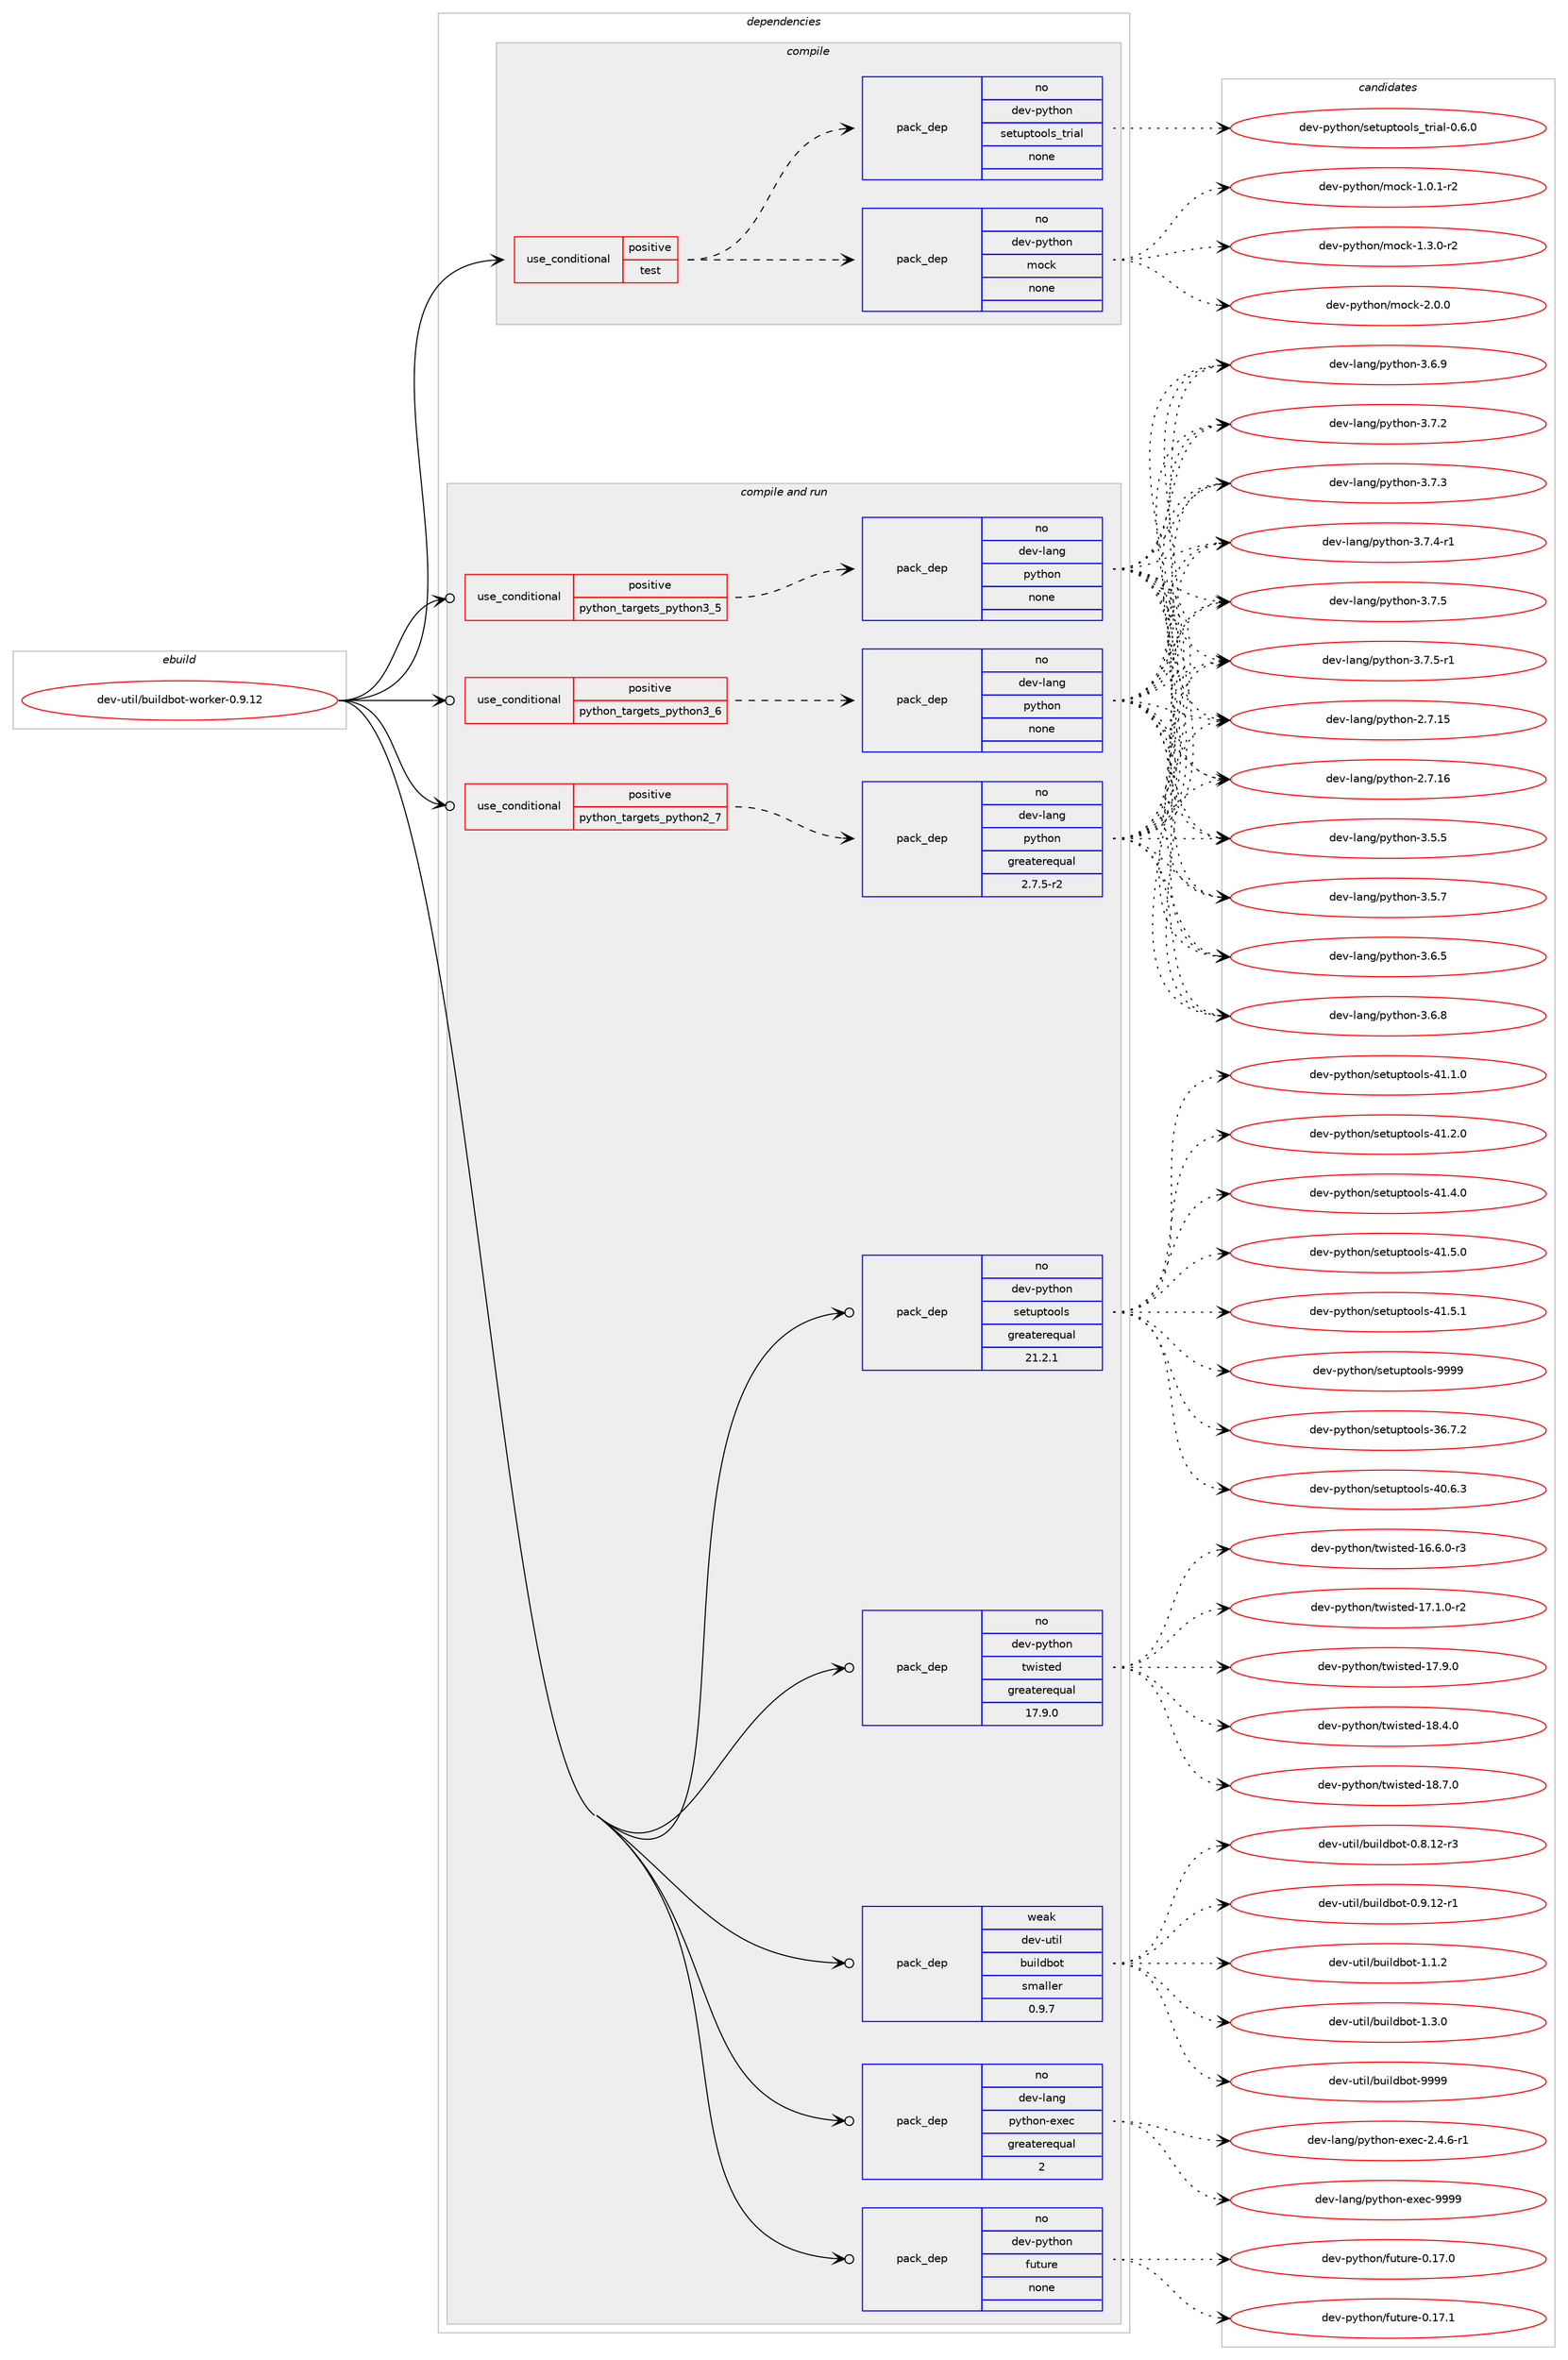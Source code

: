 digraph prolog {

# *************
# Graph options
# *************

newrank=true;
concentrate=true;
compound=true;
graph [rankdir=LR,fontname=Helvetica,fontsize=10,ranksep=1.5];#, ranksep=2.5, nodesep=0.2];
edge  [arrowhead=vee];
node  [fontname=Helvetica,fontsize=10];

# **********
# The ebuild
# **********

subgraph cluster_leftcol {
color=gray;
rank=same;
label=<<i>ebuild</i>>;
id [label="dev-util/buildbot-worker-0.9.12", color=red, width=4, href="../dev-util/buildbot-worker-0.9.12.svg"];
}

# ****************
# The dependencies
# ****************

subgraph cluster_midcol {
color=gray;
label=<<i>dependencies</i>>;
subgraph cluster_compile {
fillcolor="#eeeeee";
style=filled;
label=<<i>compile</i>>;
subgraph cond181967 {
dependency726247 [label=<<TABLE BORDER="0" CELLBORDER="1" CELLSPACING="0" CELLPADDING="4"><TR><TD ROWSPAN="3" CELLPADDING="10">use_conditional</TD></TR><TR><TD>positive</TD></TR><TR><TD>test</TD></TR></TABLE>>, shape=none, color=red];
subgraph pack532174 {
dependency726248 [label=<<TABLE BORDER="0" CELLBORDER="1" CELLSPACING="0" CELLPADDING="4" WIDTH="220"><TR><TD ROWSPAN="6" CELLPADDING="30">pack_dep</TD></TR><TR><TD WIDTH="110">no</TD></TR><TR><TD>dev-python</TD></TR><TR><TD>mock</TD></TR><TR><TD>none</TD></TR><TR><TD></TD></TR></TABLE>>, shape=none, color=blue];
}
dependency726247:e -> dependency726248:w [weight=20,style="dashed",arrowhead="vee"];
subgraph pack532175 {
dependency726249 [label=<<TABLE BORDER="0" CELLBORDER="1" CELLSPACING="0" CELLPADDING="4" WIDTH="220"><TR><TD ROWSPAN="6" CELLPADDING="30">pack_dep</TD></TR><TR><TD WIDTH="110">no</TD></TR><TR><TD>dev-python</TD></TR><TR><TD>setuptools_trial</TD></TR><TR><TD>none</TD></TR><TR><TD></TD></TR></TABLE>>, shape=none, color=blue];
}
dependency726247:e -> dependency726249:w [weight=20,style="dashed",arrowhead="vee"];
}
id:e -> dependency726247:w [weight=20,style="solid",arrowhead="vee"];
}
subgraph cluster_compileandrun {
fillcolor="#eeeeee";
style=filled;
label=<<i>compile and run</i>>;
subgraph cond181968 {
dependency726250 [label=<<TABLE BORDER="0" CELLBORDER="1" CELLSPACING="0" CELLPADDING="4"><TR><TD ROWSPAN="3" CELLPADDING="10">use_conditional</TD></TR><TR><TD>positive</TD></TR><TR><TD>python_targets_python2_7</TD></TR></TABLE>>, shape=none, color=red];
subgraph pack532176 {
dependency726251 [label=<<TABLE BORDER="0" CELLBORDER="1" CELLSPACING="0" CELLPADDING="4" WIDTH="220"><TR><TD ROWSPAN="6" CELLPADDING="30">pack_dep</TD></TR><TR><TD WIDTH="110">no</TD></TR><TR><TD>dev-lang</TD></TR><TR><TD>python</TD></TR><TR><TD>greaterequal</TD></TR><TR><TD>2.7.5-r2</TD></TR></TABLE>>, shape=none, color=blue];
}
dependency726250:e -> dependency726251:w [weight=20,style="dashed",arrowhead="vee"];
}
id:e -> dependency726250:w [weight=20,style="solid",arrowhead="odotvee"];
subgraph cond181969 {
dependency726252 [label=<<TABLE BORDER="0" CELLBORDER="1" CELLSPACING="0" CELLPADDING="4"><TR><TD ROWSPAN="3" CELLPADDING="10">use_conditional</TD></TR><TR><TD>positive</TD></TR><TR><TD>python_targets_python3_5</TD></TR></TABLE>>, shape=none, color=red];
subgraph pack532177 {
dependency726253 [label=<<TABLE BORDER="0" CELLBORDER="1" CELLSPACING="0" CELLPADDING="4" WIDTH="220"><TR><TD ROWSPAN="6" CELLPADDING="30">pack_dep</TD></TR><TR><TD WIDTH="110">no</TD></TR><TR><TD>dev-lang</TD></TR><TR><TD>python</TD></TR><TR><TD>none</TD></TR><TR><TD></TD></TR></TABLE>>, shape=none, color=blue];
}
dependency726252:e -> dependency726253:w [weight=20,style="dashed",arrowhead="vee"];
}
id:e -> dependency726252:w [weight=20,style="solid",arrowhead="odotvee"];
subgraph cond181970 {
dependency726254 [label=<<TABLE BORDER="0" CELLBORDER="1" CELLSPACING="0" CELLPADDING="4"><TR><TD ROWSPAN="3" CELLPADDING="10">use_conditional</TD></TR><TR><TD>positive</TD></TR><TR><TD>python_targets_python3_6</TD></TR></TABLE>>, shape=none, color=red];
subgraph pack532178 {
dependency726255 [label=<<TABLE BORDER="0" CELLBORDER="1" CELLSPACING="0" CELLPADDING="4" WIDTH="220"><TR><TD ROWSPAN="6" CELLPADDING="30">pack_dep</TD></TR><TR><TD WIDTH="110">no</TD></TR><TR><TD>dev-lang</TD></TR><TR><TD>python</TD></TR><TR><TD>none</TD></TR><TR><TD></TD></TR></TABLE>>, shape=none, color=blue];
}
dependency726254:e -> dependency726255:w [weight=20,style="dashed",arrowhead="vee"];
}
id:e -> dependency726254:w [weight=20,style="solid",arrowhead="odotvee"];
subgraph pack532179 {
dependency726256 [label=<<TABLE BORDER="0" CELLBORDER="1" CELLSPACING="0" CELLPADDING="4" WIDTH="220"><TR><TD ROWSPAN="6" CELLPADDING="30">pack_dep</TD></TR><TR><TD WIDTH="110">no</TD></TR><TR><TD>dev-lang</TD></TR><TR><TD>python-exec</TD></TR><TR><TD>greaterequal</TD></TR><TR><TD>2</TD></TR></TABLE>>, shape=none, color=blue];
}
id:e -> dependency726256:w [weight=20,style="solid",arrowhead="odotvee"];
subgraph pack532180 {
dependency726257 [label=<<TABLE BORDER="0" CELLBORDER="1" CELLSPACING="0" CELLPADDING="4" WIDTH="220"><TR><TD ROWSPAN="6" CELLPADDING="30">pack_dep</TD></TR><TR><TD WIDTH="110">no</TD></TR><TR><TD>dev-python</TD></TR><TR><TD>future</TD></TR><TR><TD>none</TD></TR><TR><TD></TD></TR></TABLE>>, shape=none, color=blue];
}
id:e -> dependency726257:w [weight=20,style="solid",arrowhead="odotvee"];
subgraph pack532181 {
dependency726258 [label=<<TABLE BORDER="0" CELLBORDER="1" CELLSPACING="0" CELLPADDING="4" WIDTH="220"><TR><TD ROWSPAN="6" CELLPADDING="30">pack_dep</TD></TR><TR><TD WIDTH="110">no</TD></TR><TR><TD>dev-python</TD></TR><TR><TD>setuptools</TD></TR><TR><TD>greaterequal</TD></TR><TR><TD>21.2.1</TD></TR></TABLE>>, shape=none, color=blue];
}
id:e -> dependency726258:w [weight=20,style="solid",arrowhead="odotvee"];
subgraph pack532182 {
dependency726259 [label=<<TABLE BORDER="0" CELLBORDER="1" CELLSPACING="0" CELLPADDING="4" WIDTH="220"><TR><TD ROWSPAN="6" CELLPADDING="30">pack_dep</TD></TR><TR><TD WIDTH="110">no</TD></TR><TR><TD>dev-python</TD></TR><TR><TD>twisted</TD></TR><TR><TD>greaterequal</TD></TR><TR><TD>17.9.0</TD></TR></TABLE>>, shape=none, color=blue];
}
id:e -> dependency726259:w [weight=20,style="solid",arrowhead="odotvee"];
subgraph pack532183 {
dependency726260 [label=<<TABLE BORDER="0" CELLBORDER="1" CELLSPACING="0" CELLPADDING="4" WIDTH="220"><TR><TD ROWSPAN="6" CELLPADDING="30">pack_dep</TD></TR><TR><TD WIDTH="110">weak</TD></TR><TR><TD>dev-util</TD></TR><TR><TD>buildbot</TD></TR><TR><TD>smaller</TD></TR><TR><TD>0.9.7</TD></TR></TABLE>>, shape=none, color=blue];
}
id:e -> dependency726260:w [weight=20,style="solid",arrowhead="odotvee"];
}
subgraph cluster_run {
fillcolor="#eeeeee";
style=filled;
label=<<i>run</i>>;
}
}

# **************
# The candidates
# **************

subgraph cluster_choices {
rank=same;
color=gray;
label=<<i>candidates</i>>;

subgraph choice532174 {
color=black;
nodesep=1;
choice1001011184511212111610411111047109111991074549464846494511450 [label="dev-python/mock-1.0.1-r2", color=red, width=4,href="../dev-python/mock-1.0.1-r2.svg"];
choice1001011184511212111610411111047109111991074549465146484511450 [label="dev-python/mock-1.3.0-r2", color=red, width=4,href="../dev-python/mock-1.3.0-r2.svg"];
choice100101118451121211161041111104710911199107455046484648 [label="dev-python/mock-2.0.0", color=red, width=4,href="../dev-python/mock-2.0.0.svg"];
dependency726248:e -> choice1001011184511212111610411111047109111991074549464846494511450:w [style=dotted,weight="100"];
dependency726248:e -> choice1001011184511212111610411111047109111991074549465146484511450:w [style=dotted,weight="100"];
dependency726248:e -> choice100101118451121211161041111104710911199107455046484648:w [style=dotted,weight="100"];
}
subgraph choice532175 {
color=black;
nodesep=1;
choice10010111845112121116104111110471151011161171121161111111081159511611410597108454846544648 [label="dev-python/setuptools_trial-0.6.0", color=red, width=4,href="../dev-python/setuptools_trial-0.6.0.svg"];
dependency726249:e -> choice10010111845112121116104111110471151011161171121161111111081159511611410597108454846544648:w [style=dotted,weight="100"];
}
subgraph choice532176 {
color=black;
nodesep=1;
choice10010111845108971101034711212111610411111045504655464953 [label="dev-lang/python-2.7.15", color=red, width=4,href="../dev-lang/python-2.7.15.svg"];
choice10010111845108971101034711212111610411111045504655464954 [label="dev-lang/python-2.7.16", color=red, width=4,href="../dev-lang/python-2.7.16.svg"];
choice100101118451089711010347112121116104111110455146534653 [label="dev-lang/python-3.5.5", color=red, width=4,href="../dev-lang/python-3.5.5.svg"];
choice100101118451089711010347112121116104111110455146534655 [label="dev-lang/python-3.5.7", color=red, width=4,href="../dev-lang/python-3.5.7.svg"];
choice100101118451089711010347112121116104111110455146544653 [label="dev-lang/python-3.6.5", color=red, width=4,href="../dev-lang/python-3.6.5.svg"];
choice100101118451089711010347112121116104111110455146544656 [label="dev-lang/python-3.6.8", color=red, width=4,href="../dev-lang/python-3.6.8.svg"];
choice100101118451089711010347112121116104111110455146544657 [label="dev-lang/python-3.6.9", color=red, width=4,href="../dev-lang/python-3.6.9.svg"];
choice100101118451089711010347112121116104111110455146554650 [label="dev-lang/python-3.7.2", color=red, width=4,href="../dev-lang/python-3.7.2.svg"];
choice100101118451089711010347112121116104111110455146554651 [label="dev-lang/python-3.7.3", color=red, width=4,href="../dev-lang/python-3.7.3.svg"];
choice1001011184510897110103471121211161041111104551465546524511449 [label="dev-lang/python-3.7.4-r1", color=red, width=4,href="../dev-lang/python-3.7.4-r1.svg"];
choice100101118451089711010347112121116104111110455146554653 [label="dev-lang/python-3.7.5", color=red, width=4,href="../dev-lang/python-3.7.5.svg"];
choice1001011184510897110103471121211161041111104551465546534511449 [label="dev-lang/python-3.7.5-r1", color=red, width=4,href="../dev-lang/python-3.7.5-r1.svg"];
dependency726251:e -> choice10010111845108971101034711212111610411111045504655464953:w [style=dotted,weight="100"];
dependency726251:e -> choice10010111845108971101034711212111610411111045504655464954:w [style=dotted,weight="100"];
dependency726251:e -> choice100101118451089711010347112121116104111110455146534653:w [style=dotted,weight="100"];
dependency726251:e -> choice100101118451089711010347112121116104111110455146534655:w [style=dotted,weight="100"];
dependency726251:e -> choice100101118451089711010347112121116104111110455146544653:w [style=dotted,weight="100"];
dependency726251:e -> choice100101118451089711010347112121116104111110455146544656:w [style=dotted,weight="100"];
dependency726251:e -> choice100101118451089711010347112121116104111110455146544657:w [style=dotted,weight="100"];
dependency726251:e -> choice100101118451089711010347112121116104111110455146554650:w [style=dotted,weight="100"];
dependency726251:e -> choice100101118451089711010347112121116104111110455146554651:w [style=dotted,weight="100"];
dependency726251:e -> choice1001011184510897110103471121211161041111104551465546524511449:w [style=dotted,weight="100"];
dependency726251:e -> choice100101118451089711010347112121116104111110455146554653:w [style=dotted,weight="100"];
dependency726251:e -> choice1001011184510897110103471121211161041111104551465546534511449:w [style=dotted,weight="100"];
}
subgraph choice532177 {
color=black;
nodesep=1;
choice10010111845108971101034711212111610411111045504655464953 [label="dev-lang/python-2.7.15", color=red, width=4,href="../dev-lang/python-2.7.15.svg"];
choice10010111845108971101034711212111610411111045504655464954 [label="dev-lang/python-2.7.16", color=red, width=4,href="../dev-lang/python-2.7.16.svg"];
choice100101118451089711010347112121116104111110455146534653 [label="dev-lang/python-3.5.5", color=red, width=4,href="../dev-lang/python-3.5.5.svg"];
choice100101118451089711010347112121116104111110455146534655 [label="dev-lang/python-3.5.7", color=red, width=4,href="../dev-lang/python-3.5.7.svg"];
choice100101118451089711010347112121116104111110455146544653 [label="dev-lang/python-3.6.5", color=red, width=4,href="../dev-lang/python-3.6.5.svg"];
choice100101118451089711010347112121116104111110455146544656 [label="dev-lang/python-3.6.8", color=red, width=4,href="../dev-lang/python-3.6.8.svg"];
choice100101118451089711010347112121116104111110455146544657 [label="dev-lang/python-3.6.9", color=red, width=4,href="../dev-lang/python-3.6.9.svg"];
choice100101118451089711010347112121116104111110455146554650 [label="dev-lang/python-3.7.2", color=red, width=4,href="../dev-lang/python-3.7.2.svg"];
choice100101118451089711010347112121116104111110455146554651 [label="dev-lang/python-3.7.3", color=red, width=4,href="../dev-lang/python-3.7.3.svg"];
choice1001011184510897110103471121211161041111104551465546524511449 [label="dev-lang/python-3.7.4-r1", color=red, width=4,href="../dev-lang/python-3.7.4-r1.svg"];
choice100101118451089711010347112121116104111110455146554653 [label="dev-lang/python-3.7.5", color=red, width=4,href="../dev-lang/python-3.7.5.svg"];
choice1001011184510897110103471121211161041111104551465546534511449 [label="dev-lang/python-3.7.5-r1", color=red, width=4,href="../dev-lang/python-3.7.5-r1.svg"];
dependency726253:e -> choice10010111845108971101034711212111610411111045504655464953:w [style=dotted,weight="100"];
dependency726253:e -> choice10010111845108971101034711212111610411111045504655464954:w [style=dotted,weight="100"];
dependency726253:e -> choice100101118451089711010347112121116104111110455146534653:w [style=dotted,weight="100"];
dependency726253:e -> choice100101118451089711010347112121116104111110455146534655:w [style=dotted,weight="100"];
dependency726253:e -> choice100101118451089711010347112121116104111110455146544653:w [style=dotted,weight="100"];
dependency726253:e -> choice100101118451089711010347112121116104111110455146544656:w [style=dotted,weight="100"];
dependency726253:e -> choice100101118451089711010347112121116104111110455146544657:w [style=dotted,weight="100"];
dependency726253:e -> choice100101118451089711010347112121116104111110455146554650:w [style=dotted,weight="100"];
dependency726253:e -> choice100101118451089711010347112121116104111110455146554651:w [style=dotted,weight="100"];
dependency726253:e -> choice1001011184510897110103471121211161041111104551465546524511449:w [style=dotted,weight="100"];
dependency726253:e -> choice100101118451089711010347112121116104111110455146554653:w [style=dotted,weight="100"];
dependency726253:e -> choice1001011184510897110103471121211161041111104551465546534511449:w [style=dotted,weight="100"];
}
subgraph choice532178 {
color=black;
nodesep=1;
choice10010111845108971101034711212111610411111045504655464953 [label="dev-lang/python-2.7.15", color=red, width=4,href="../dev-lang/python-2.7.15.svg"];
choice10010111845108971101034711212111610411111045504655464954 [label="dev-lang/python-2.7.16", color=red, width=4,href="../dev-lang/python-2.7.16.svg"];
choice100101118451089711010347112121116104111110455146534653 [label="dev-lang/python-3.5.5", color=red, width=4,href="../dev-lang/python-3.5.5.svg"];
choice100101118451089711010347112121116104111110455146534655 [label="dev-lang/python-3.5.7", color=red, width=4,href="../dev-lang/python-3.5.7.svg"];
choice100101118451089711010347112121116104111110455146544653 [label="dev-lang/python-3.6.5", color=red, width=4,href="../dev-lang/python-3.6.5.svg"];
choice100101118451089711010347112121116104111110455146544656 [label="dev-lang/python-3.6.8", color=red, width=4,href="../dev-lang/python-3.6.8.svg"];
choice100101118451089711010347112121116104111110455146544657 [label="dev-lang/python-3.6.9", color=red, width=4,href="../dev-lang/python-3.6.9.svg"];
choice100101118451089711010347112121116104111110455146554650 [label="dev-lang/python-3.7.2", color=red, width=4,href="../dev-lang/python-3.7.2.svg"];
choice100101118451089711010347112121116104111110455146554651 [label="dev-lang/python-3.7.3", color=red, width=4,href="../dev-lang/python-3.7.3.svg"];
choice1001011184510897110103471121211161041111104551465546524511449 [label="dev-lang/python-3.7.4-r1", color=red, width=4,href="../dev-lang/python-3.7.4-r1.svg"];
choice100101118451089711010347112121116104111110455146554653 [label="dev-lang/python-3.7.5", color=red, width=4,href="../dev-lang/python-3.7.5.svg"];
choice1001011184510897110103471121211161041111104551465546534511449 [label="dev-lang/python-3.7.5-r1", color=red, width=4,href="../dev-lang/python-3.7.5-r1.svg"];
dependency726255:e -> choice10010111845108971101034711212111610411111045504655464953:w [style=dotted,weight="100"];
dependency726255:e -> choice10010111845108971101034711212111610411111045504655464954:w [style=dotted,weight="100"];
dependency726255:e -> choice100101118451089711010347112121116104111110455146534653:w [style=dotted,weight="100"];
dependency726255:e -> choice100101118451089711010347112121116104111110455146534655:w [style=dotted,weight="100"];
dependency726255:e -> choice100101118451089711010347112121116104111110455146544653:w [style=dotted,weight="100"];
dependency726255:e -> choice100101118451089711010347112121116104111110455146544656:w [style=dotted,weight="100"];
dependency726255:e -> choice100101118451089711010347112121116104111110455146544657:w [style=dotted,weight="100"];
dependency726255:e -> choice100101118451089711010347112121116104111110455146554650:w [style=dotted,weight="100"];
dependency726255:e -> choice100101118451089711010347112121116104111110455146554651:w [style=dotted,weight="100"];
dependency726255:e -> choice1001011184510897110103471121211161041111104551465546524511449:w [style=dotted,weight="100"];
dependency726255:e -> choice100101118451089711010347112121116104111110455146554653:w [style=dotted,weight="100"];
dependency726255:e -> choice1001011184510897110103471121211161041111104551465546534511449:w [style=dotted,weight="100"];
}
subgraph choice532179 {
color=black;
nodesep=1;
choice10010111845108971101034711212111610411111045101120101994550465246544511449 [label="dev-lang/python-exec-2.4.6-r1", color=red, width=4,href="../dev-lang/python-exec-2.4.6-r1.svg"];
choice10010111845108971101034711212111610411111045101120101994557575757 [label="dev-lang/python-exec-9999", color=red, width=4,href="../dev-lang/python-exec-9999.svg"];
dependency726256:e -> choice10010111845108971101034711212111610411111045101120101994550465246544511449:w [style=dotted,weight="100"];
dependency726256:e -> choice10010111845108971101034711212111610411111045101120101994557575757:w [style=dotted,weight="100"];
}
subgraph choice532180 {
color=black;
nodesep=1;
choice100101118451121211161041111104710211711611711410145484649554648 [label="dev-python/future-0.17.0", color=red, width=4,href="../dev-python/future-0.17.0.svg"];
choice100101118451121211161041111104710211711611711410145484649554649 [label="dev-python/future-0.17.1", color=red, width=4,href="../dev-python/future-0.17.1.svg"];
dependency726257:e -> choice100101118451121211161041111104710211711611711410145484649554648:w [style=dotted,weight="100"];
dependency726257:e -> choice100101118451121211161041111104710211711611711410145484649554649:w [style=dotted,weight="100"];
}
subgraph choice532181 {
color=black;
nodesep=1;
choice100101118451121211161041111104711510111611711211611111110811545515446554650 [label="dev-python/setuptools-36.7.2", color=red, width=4,href="../dev-python/setuptools-36.7.2.svg"];
choice100101118451121211161041111104711510111611711211611111110811545524846544651 [label="dev-python/setuptools-40.6.3", color=red, width=4,href="../dev-python/setuptools-40.6.3.svg"];
choice100101118451121211161041111104711510111611711211611111110811545524946494648 [label="dev-python/setuptools-41.1.0", color=red, width=4,href="../dev-python/setuptools-41.1.0.svg"];
choice100101118451121211161041111104711510111611711211611111110811545524946504648 [label="dev-python/setuptools-41.2.0", color=red, width=4,href="../dev-python/setuptools-41.2.0.svg"];
choice100101118451121211161041111104711510111611711211611111110811545524946524648 [label="dev-python/setuptools-41.4.0", color=red, width=4,href="../dev-python/setuptools-41.4.0.svg"];
choice100101118451121211161041111104711510111611711211611111110811545524946534648 [label="dev-python/setuptools-41.5.0", color=red, width=4,href="../dev-python/setuptools-41.5.0.svg"];
choice100101118451121211161041111104711510111611711211611111110811545524946534649 [label="dev-python/setuptools-41.5.1", color=red, width=4,href="../dev-python/setuptools-41.5.1.svg"];
choice10010111845112121116104111110471151011161171121161111111081154557575757 [label="dev-python/setuptools-9999", color=red, width=4,href="../dev-python/setuptools-9999.svg"];
dependency726258:e -> choice100101118451121211161041111104711510111611711211611111110811545515446554650:w [style=dotted,weight="100"];
dependency726258:e -> choice100101118451121211161041111104711510111611711211611111110811545524846544651:w [style=dotted,weight="100"];
dependency726258:e -> choice100101118451121211161041111104711510111611711211611111110811545524946494648:w [style=dotted,weight="100"];
dependency726258:e -> choice100101118451121211161041111104711510111611711211611111110811545524946504648:w [style=dotted,weight="100"];
dependency726258:e -> choice100101118451121211161041111104711510111611711211611111110811545524946524648:w [style=dotted,weight="100"];
dependency726258:e -> choice100101118451121211161041111104711510111611711211611111110811545524946534648:w [style=dotted,weight="100"];
dependency726258:e -> choice100101118451121211161041111104711510111611711211611111110811545524946534649:w [style=dotted,weight="100"];
dependency726258:e -> choice10010111845112121116104111110471151011161171121161111111081154557575757:w [style=dotted,weight="100"];
}
subgraph choice532182 {
color=black;
nodesep=1;
choice1001011184511212111610411111047116119105115116101100454954465446484511451 [label="dev-python/twisted-16.6.0-r3", color=red, width=4,href="../dev-python/twisted-16.6.0-r3.svg"];
choice1001011184511212111610411111047116119105115116101100454955464946484511450 [label="dev-python/twisted-17.1.0-r2", color=red, width=4,href="../dev-python/twisted-17.1.0-r2.svg"];
choice100101118451121211161041111104711611910511511610110045495546574648 [label="dev-python/twisted-17.9.0", color=red, width=4,href="../dev-python/twisted-17.9.0.svg"];
choice100101118451121211161041111104711611910511511610110045495646524648 [label="dev-python/twisted-18.4.0", color=red, width=4,href="../dev-python/twisted-18.4.0.svg"];
choice100101118451121211161041111104711611910511511610110045495646554648 [label="dev-python/twisted-18.7.0", color=red, width=4,href="../dev-python/twisted-18.7.0.svg"];
dependency726259:e -> choice1001011184511212111610411111047116119105115116101100454954465446484511451:w [style=dotted,weight="100"];
dependency726259:e -> choice1001011184511212111610411111047116119105115116101100454955464946484511450:w [style=dotted,weight="100"];
dependency726259:e -> choice100101118451121211161041111104711611910511511610110045495546574648:w [style=dotted,weight="100"];
dependency726259:e -> choice100101118451121211161041111104711611910511511610110045495646524648:w [style=dotted,weight="100"];
dependency726259:e -> choice100101118451121211161041111104711611910511511610110045495646554648:w [style=dotted,weight="100"];
}
subgraph choice532183 {
color=black;
nodesep=1;
choice10010111845117116105108479811710510810098111116454846564649504511451 [label="dev-util/buildbot-0.8.12-r3", color=red, width=4,href="../dev-util/buildbot-0.8.12-r3.svg"];
choice10010111845117116105108479811710510810098111116454846574649504511449 [label="dev-util/buildbot-0.9.12-r1", color=red, width=4,href="../dev-util/buildbot-0.9.12-r1.svg"];
choice10010111845117116105108479811710510810098111116454946494650 [label="dev-util/buildbot-1.1.2", color=red, width=4,href="../dev-util/buildbot-1.1.2.svg"];
choice10010111845117116105108479811710510810098111116454946514648 [label="dev-util/buildbot-1.3.0", color=red, width=4,href="../dev-util/buildbot-1.3.0.svg"];
choice100101118451171161051084798117105108100981111164557575757 [label="dev-util/buildbot-9999", color=red, width=4,href="../dev-util/buildbot-9999.svg"];
dependency726260:e -> choice10010111845117116105108479811710510810098111116454846564649504511451:w [style=dotted,weight="100"];
dependency726260:e -> choice10010111845117116105108479811710510810098111116454846574649504511449:w [style=dotted,weight="100"];
dependency726260:e -> choice10010111845117116105108479811710510810098111116454946494650:w [style=dotted,weight="100"];
dependency726260:e -> choice10010111845117116105108479811710510810098111116454946514648:w [style=dotted,weight="100"];
dependency726260:e -> choice100101118451171161051084798117105108100981111164557575757:w [style=dotted,weight="100"];
}
}

}
